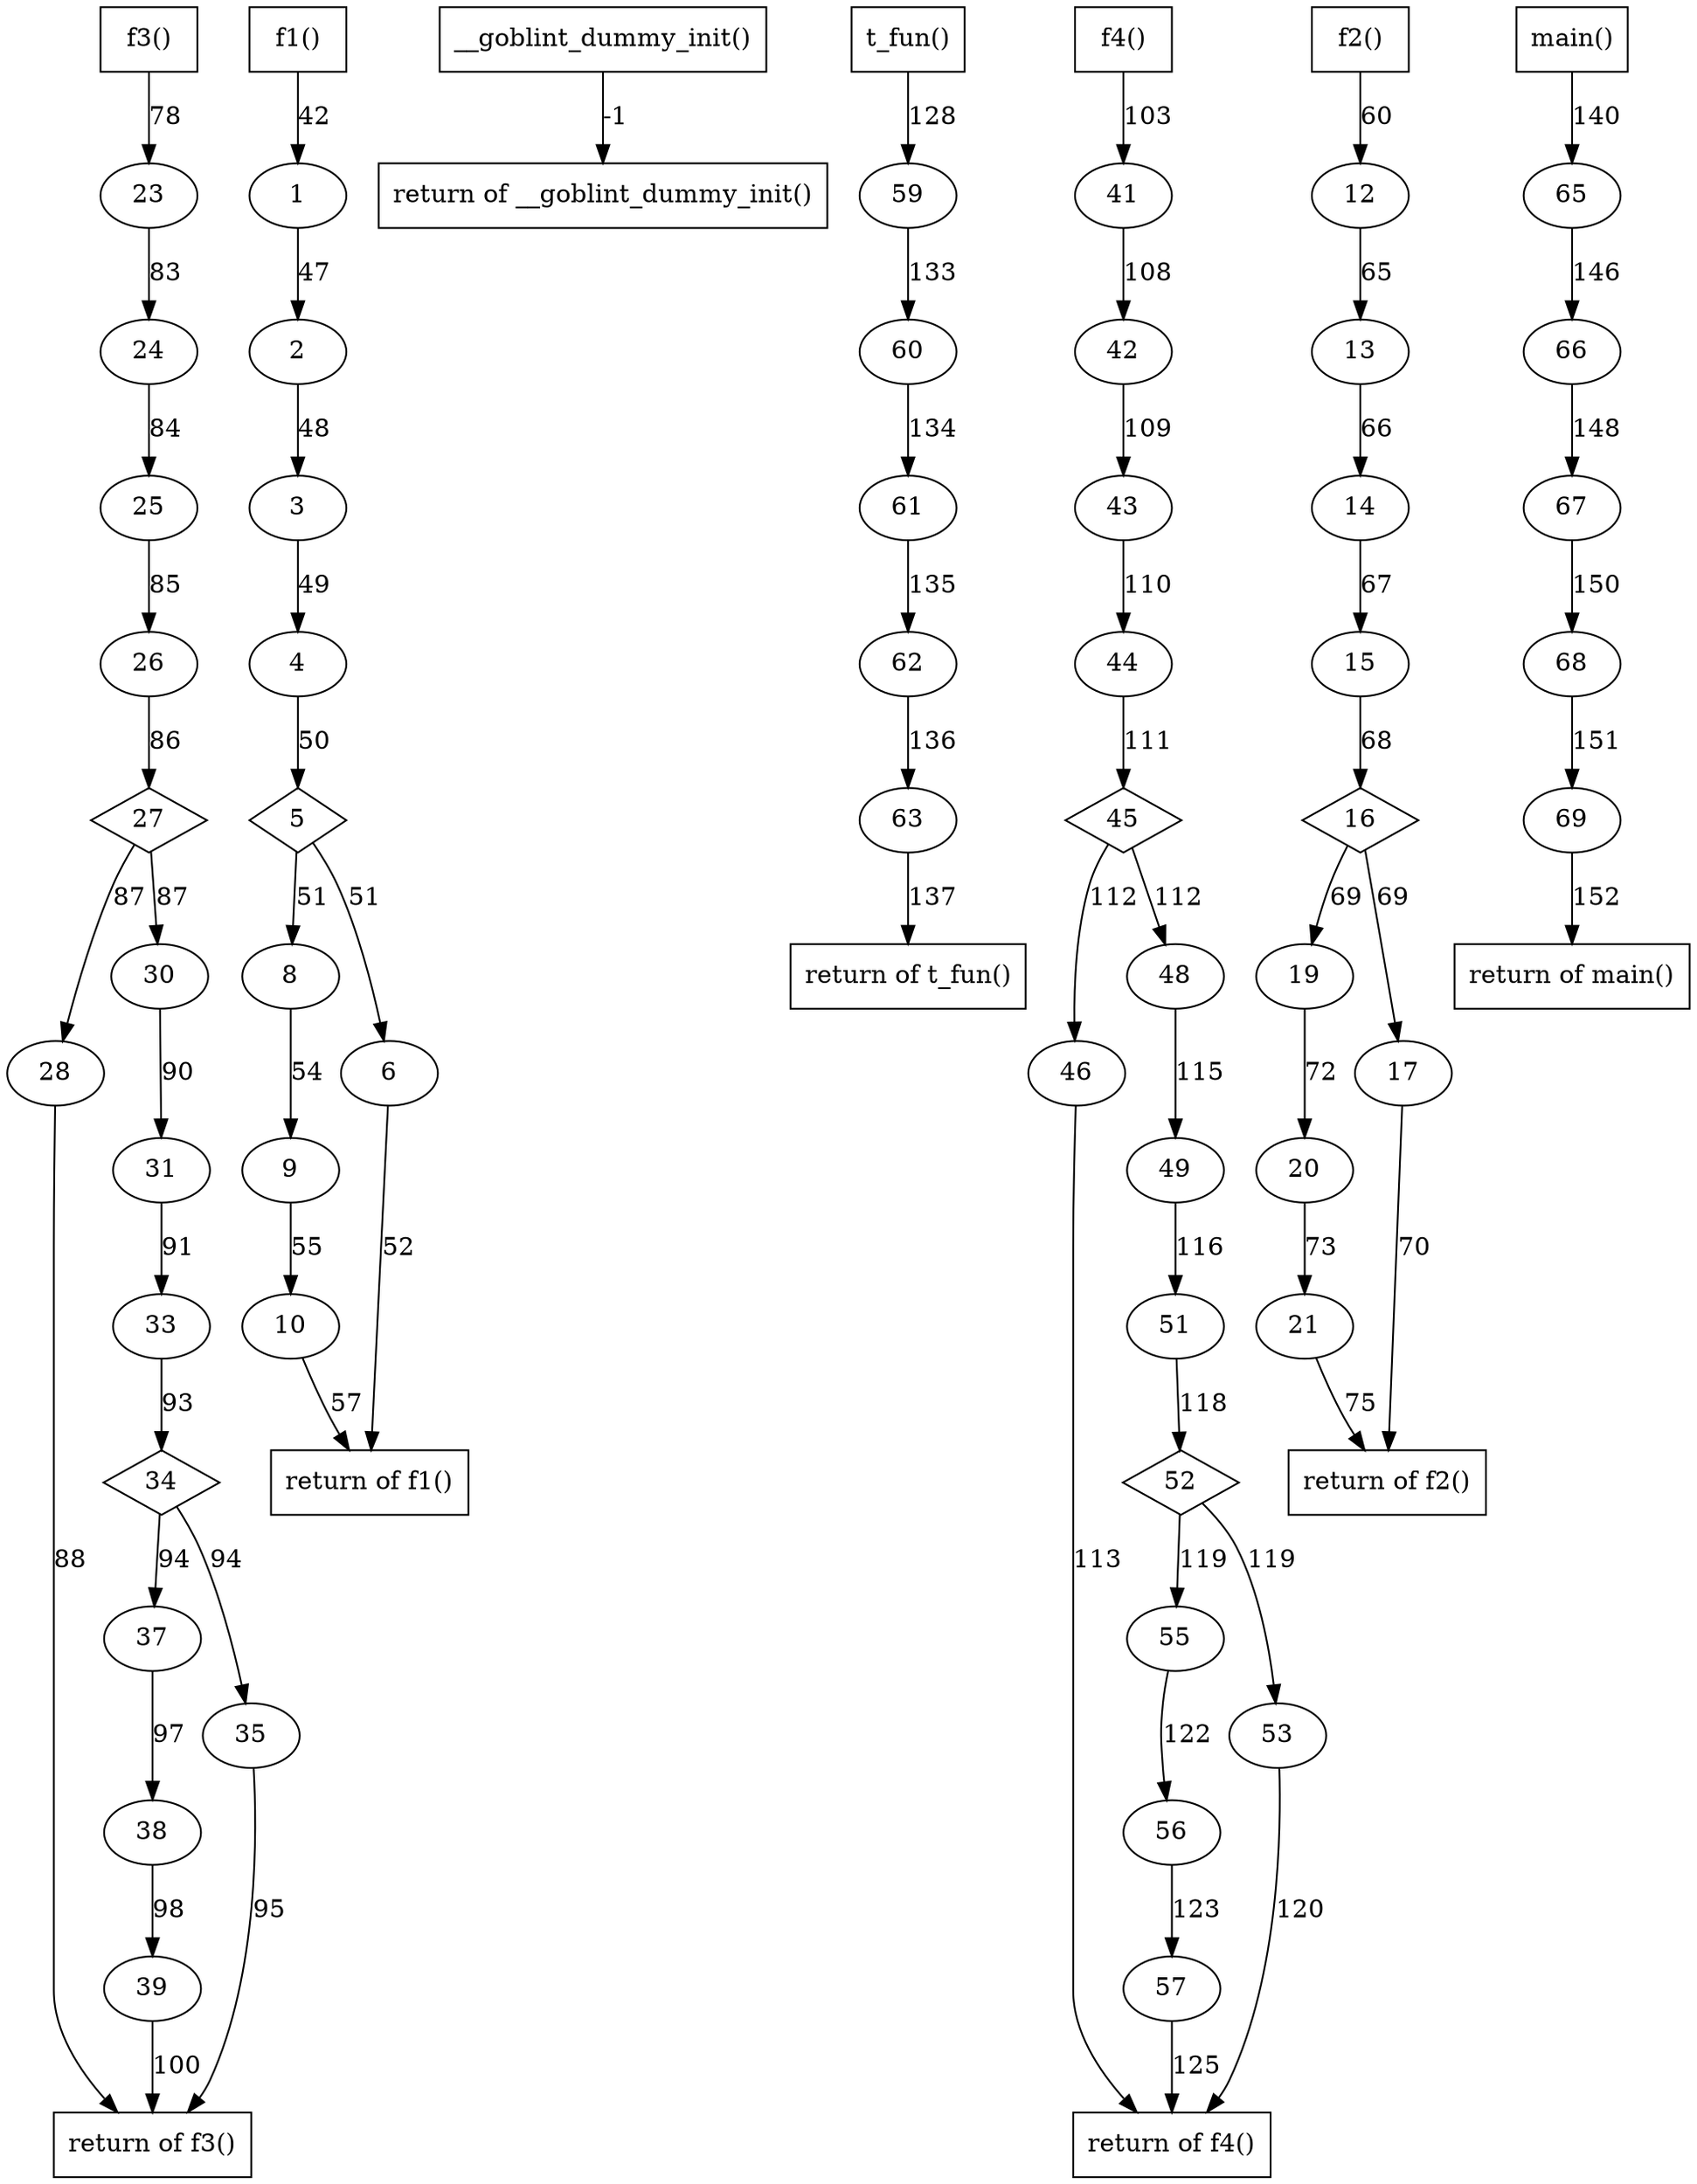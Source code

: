 digraph cfg {
	node [];
	27 -> 28 [label = "87"] ;
	25 -> 26 [label = "85"] ;
	fun345 -> 23 [label = "78"] ;
	5 -> 8 [label = "51"] ;
	fun3 -> ret3 [label = "-1"] ;
	59 -> 60 [label = "133"] ;
	45 -> 46 [label = "112"] ;
	62 -> 63 [label = "136"] ;
	16 -> 19 [label = "69"] ;
	13 -> 14 [label = "66"] ;
	34 -> 37 [label = "94"] ;
	45 -> 48 [label = "112"] ;
	30 -> 31 [label = "90"] ;
	fun348 -> 41 [label = "103"] ;
	4 -> 5 [label = "50"] ;
	65 -> 66 [label = "146"] ;
	10 -> ret339 [label = "57"] ;
	6 -> ret339 [label = "52"] ;
	1 -> 2 [label = "47"] ;
	52 -> 55 [label = "119"] ;
	23 -> 24 [label = "83"] ;
	39 -> ret345 [label = "100"] ;
	35 -> ret345 [label = "95"] ;
	28 -> ret345 [label = "88"] ;
	44 -> 45 [label = "111"] ;
	26 -> 27 [label = "86"] ;
	51 -> 52 [label = "118"] ;
	61 -> 62 [label = "135"] ;
	52 -> 53 [label = "119"] ;
	49 -> 51 [label = "116"] ;
	63 -> ret351 [label = "137"] ;
	fun342 -> 12 [label = "60"] ;
	8 -> 9 [label = "54"] ;
	31 -> 33 [label = "91"] ;
	3 -> 4 [label = "49"] ;
	66 -> 67 [label = "148"] ;
	2 -> 3 [label = "48"] ;
	55 -> 56 [label = "122"] ;
	67 -> 68 [label = "150"] ;
	fun351 -> 59 [label = "128"] ;
	41 -> 42 [label = "108"] ;
	12 -> 13 [label = "65"] ;
	34 -> 35 [label = "94"] ;
	38 -> 39 [label = "98"] ;
	33 -> 34 [label = "93"] ;
	68 -> 69 [label = "151"] ;
	24 -> 25 [label = "84"] ;
	20 -> 21 [label = "73"] ;
	37 -> 38 [label = "97"] ;
	15 -> 16 [label = "68"] ;
	14 -> 15 [label = "67"] ;
	9 -> 10 [label = "55"] ;
	16 -> 17 [label = "69"] ;
	56 -> 57 [label = "123"] ;
	42 -> 43 [label = "109"] ;
	fun339 -> 1 [label = "42"] ;
	43 -> 44 [label = "110"] ;
	21 -> ret342 [label = "75"] ;
	17 -> ret342 [label = "70"] ;
	fun354 -> 65 [label = "140"] ;
	27 -> 30 [label = "87"] ;
	19 -> 20 [label = "72"] ;
	60 -> 61 [label = "134"] ;
	69 -> ret354 [label = "152"] ;
	57 -> ret348 [label = "125"] ;
	53 -> ret348 [label = "120"] ;
	48 -> 49 [label = "115"] ;
	46 -> ret348 [label = "113"] ;
	5 -> 6 [label = "51"] ;
	fun351 [label="t_fun()",shape=box];
	26 [];
	28 [];
	23 [];
	8 [];
	ret3 [label="return of __goblint_dummy_init()",shape=box];
	fun354 [label="main()",shape=box];
	fun342 [label="f2()",shape=box];
	60 [];
	46 [];
	19 [];
	63 [];
	14 [];
	37 [];
	48 [];
	31 [];
	41 [];
	5 [shape=diamond];
	fun339 [label="f1()",shape=box];
	66 [];
	2 [];
	ret339 [label="return of f1()",shape=box];
	24 [];
	55 [];
	ret345 [label="return of f3()",shape=box];
	45 [shape=diamond];
	27 [shape=diamond];
	52 [shape=diamond];
	62 [];
	fun348 [label="f4()",shape=box];
	53 [];
	51 [];
	12 [];
	ret351 [label="return of t_fun()",shape=box];
	9 [];
	33 [];
	fun345 [label="f3()",shape=box];
	4 [];
	67 [];
	3 [];
	56 [];
	42 [];
	68 [];
	59 [];
	13 [];
	35 [];
	39 [];
	34 [shape=diamond];
	21 [];
	69 [];
	25 [];
	38 [];
	16 [shape=diamond];
	15 [];
	10 [];
	17 [];
	fun3 [label="__goblint_dummy_init()",shape=box];
	43 [];
	57 [];
	1 [];
	ret342 [label="return of f2()",shape=box];
	44 [];
	65 [];
	30 [];
	20 [];
	61 [];
	ret354 [label="return of main()",shape=box];
	ret348 [label="return of f4()",shape=box];
	49 [];
	6 [];
}
